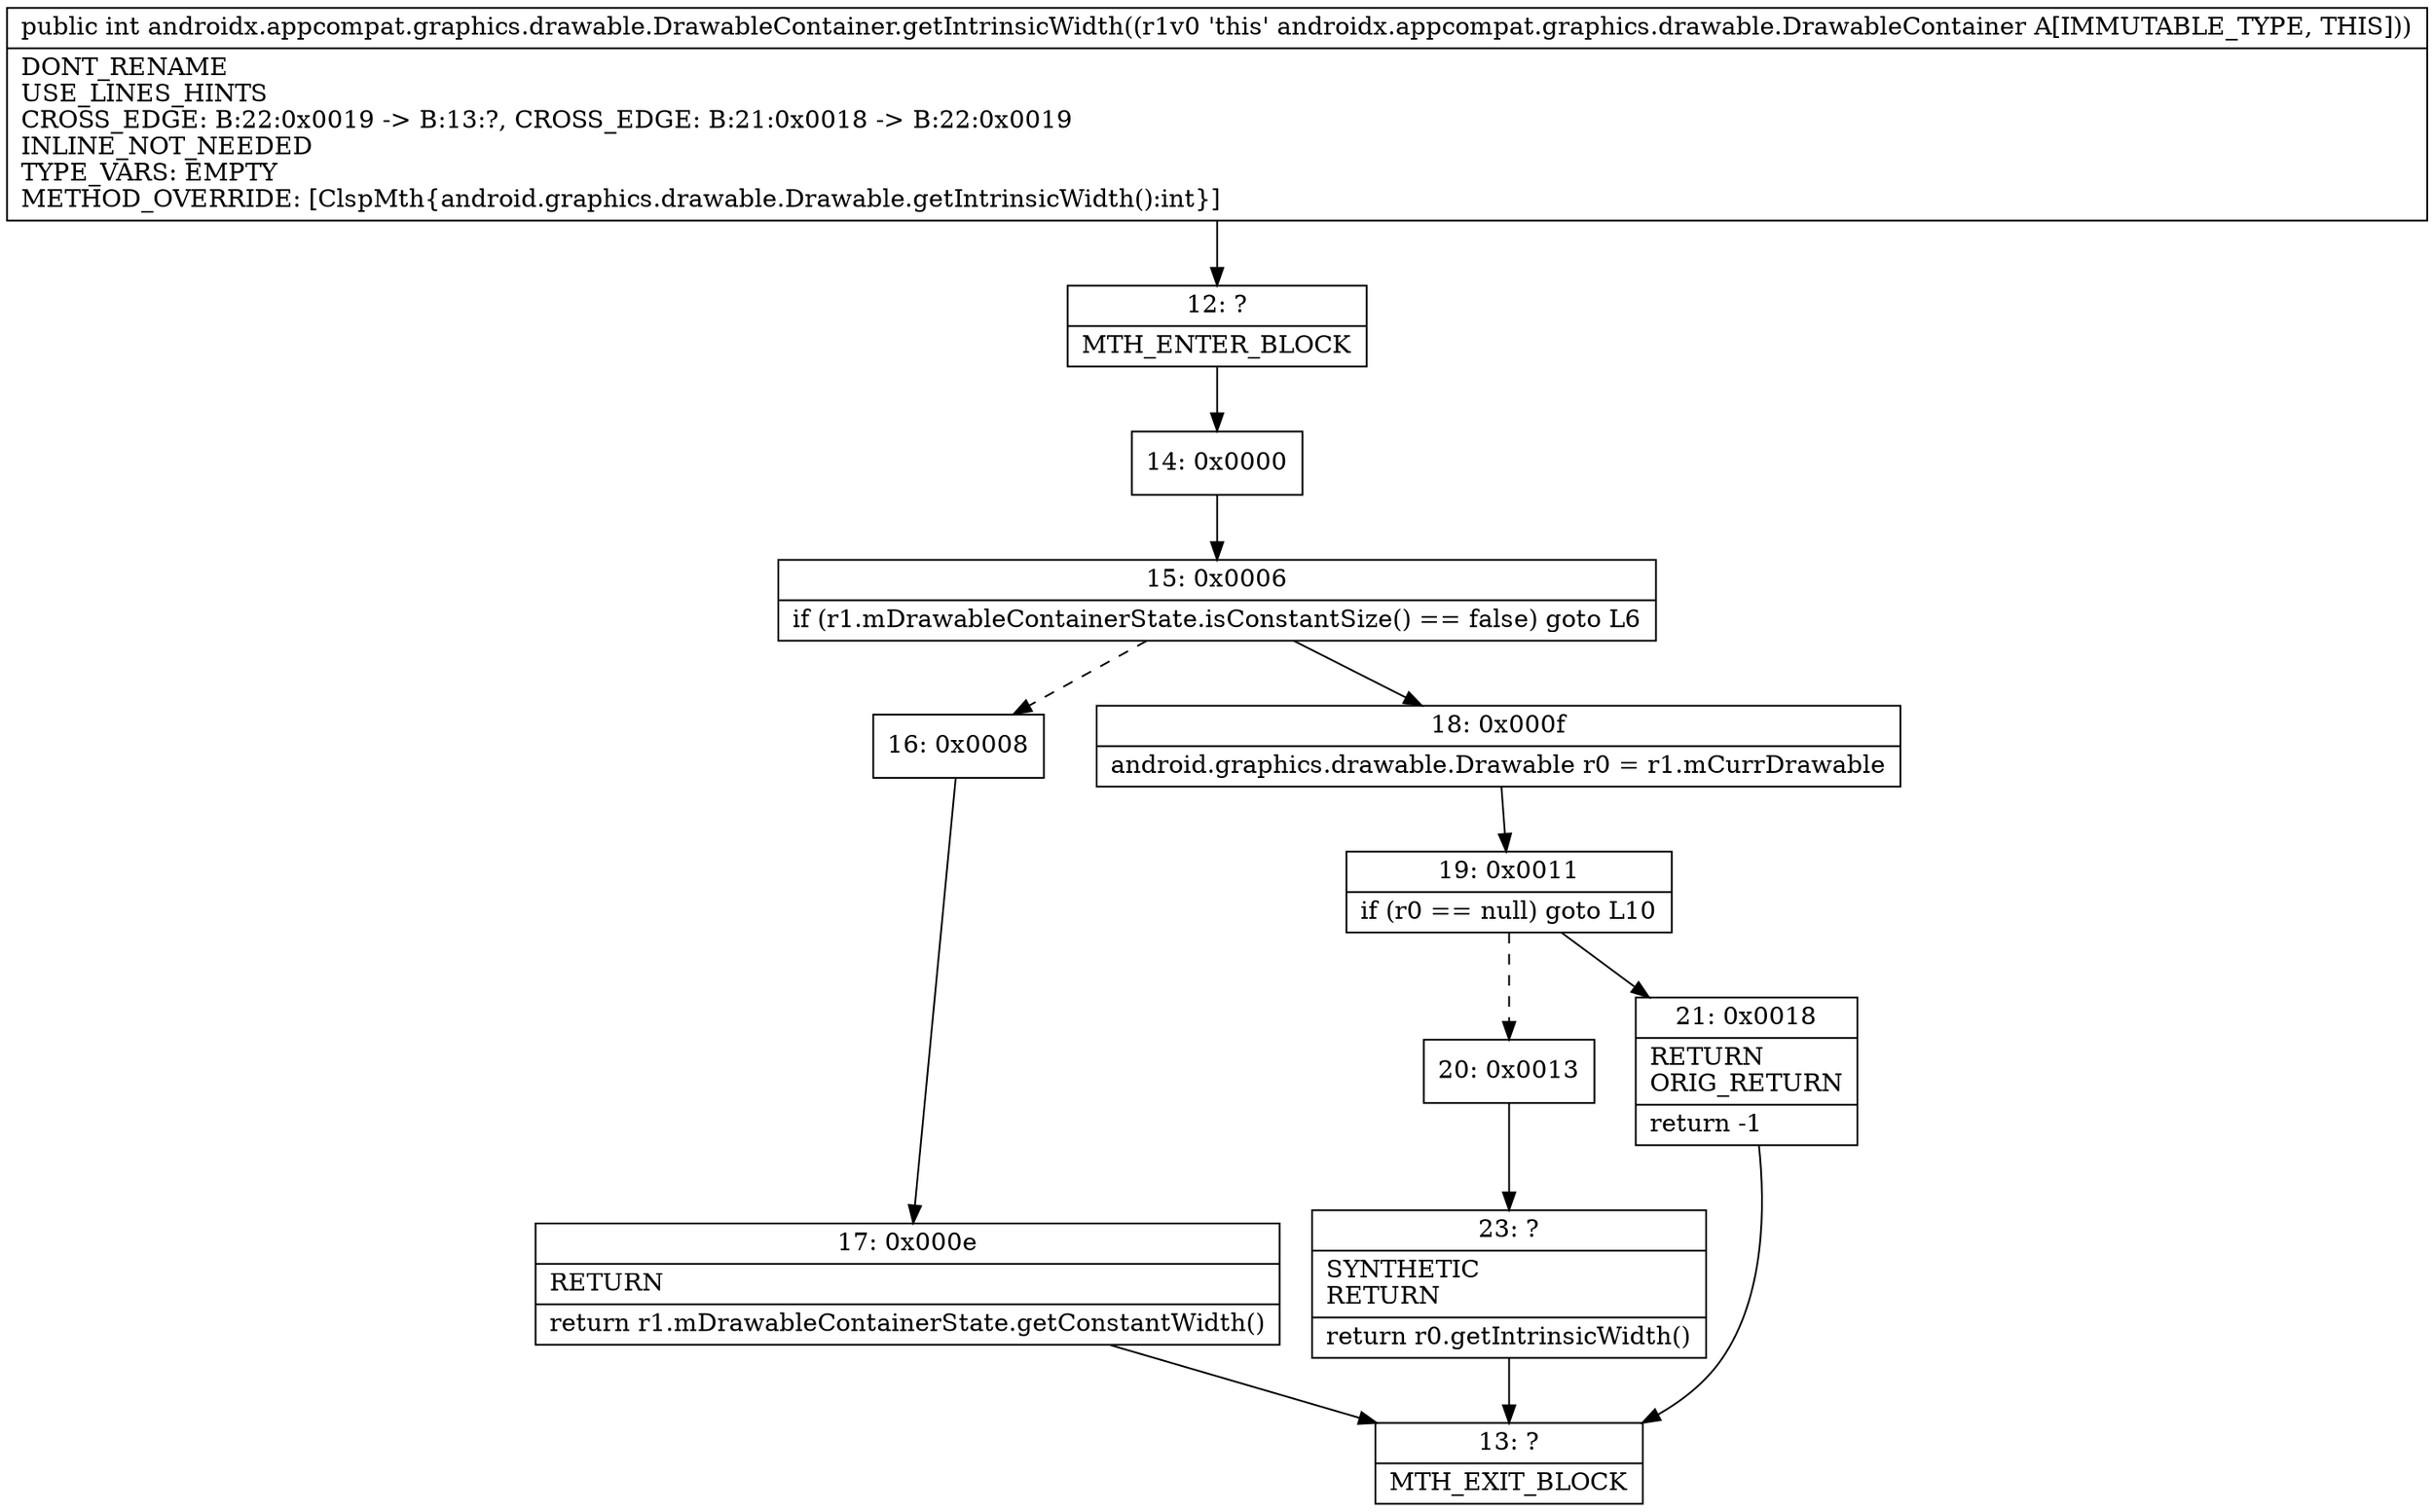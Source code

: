 digraph "CFG forandroidx.appcompat.graphics.drawable.DrawableContainer.getIntrinsicWidth()I" {
Node_12 [shape=record,label="{12\:\ ?|MTH_ENTER_BLOCK\l}"];
Node_14 [shape=record,label="{14\:\ 0x0000}"];
Node_15 [shape=record,label="{15\:\ 0x0006|if (r1.mDrawableContainerState.isConstantSize() == false) goto L6\l}"];
Node_16 [shape=record,label="{16\:\ 0x0008}"];
Node_17 [shape=record,label="{17\:\ 0x000e|RETURN\l|return r1.mDrawableContainerState.getConstantWidth()\l}"];
Node_13 [shape=record,label="{13\:\ ?|MTH_EXIT_BLOCK\l}"];
Node_18 [shape=record,label="{18\:\ 0x000f|android.graphics.drawable.Drawable r0 = r1.mCurrDrawable\l}"];
Node_19 [shape=record,label="{19\:\ 0x0011|if (r0 == null) goto L10\l}"];
Node_20 [shape=record,label="{20\:\ 0x0013}"];
Node_23 [shape=record,label="{23\:\ ?|SYNTHETIC\lRETURN\l|return r0.getIntrinsicWidth()\l}"];
Node_21 [shape=record,label="{21\:\ 0x0018|RETURN\lORIG_RETURN\l|return \-1\l}"];
MethodNode[shape=record,label="{public int androidx.appcompat.graphics.drawable.DrawableContainer.getIntrinsicWidth((r1v0 'this' androidx.appcompat.graphics.drawable.DrawableContainer A[IMMUTABLE_TYPE, THIS]))  | DONT_RENAME\lUSE_LINES_HINTS\lCROSS_EDGE: B:22:0x0019 \-\> B:13:?, CROSS_EDGE: B:21:0x0018 \-\> B:22:0x0019\lINLINE_NOT_NEEDED\lTYPE_VARS: EMPTY\lMETHOD_OVERRIDE: [ClspMth\{android.graphics.drawable.Drawable.getIntrinsicWidth():int\}]\l}"];
MethodNode -> Node_12;Node_12 -> Node_14;
Node_14 -> Node_15;
Node_15 -> Node_16[style=dashed];
Node_15 -> Node_18;
Node_16 -> Node_17;
Node_17 -> Node_13;
Node_18 -> Node_19;
Node_19 -> Node_20[style=dashed];
Node_19 -> Node_21;
Node_20 -> Node_23;
Node_23 -> Node_13;
Node_21 -> Node_13;
}

